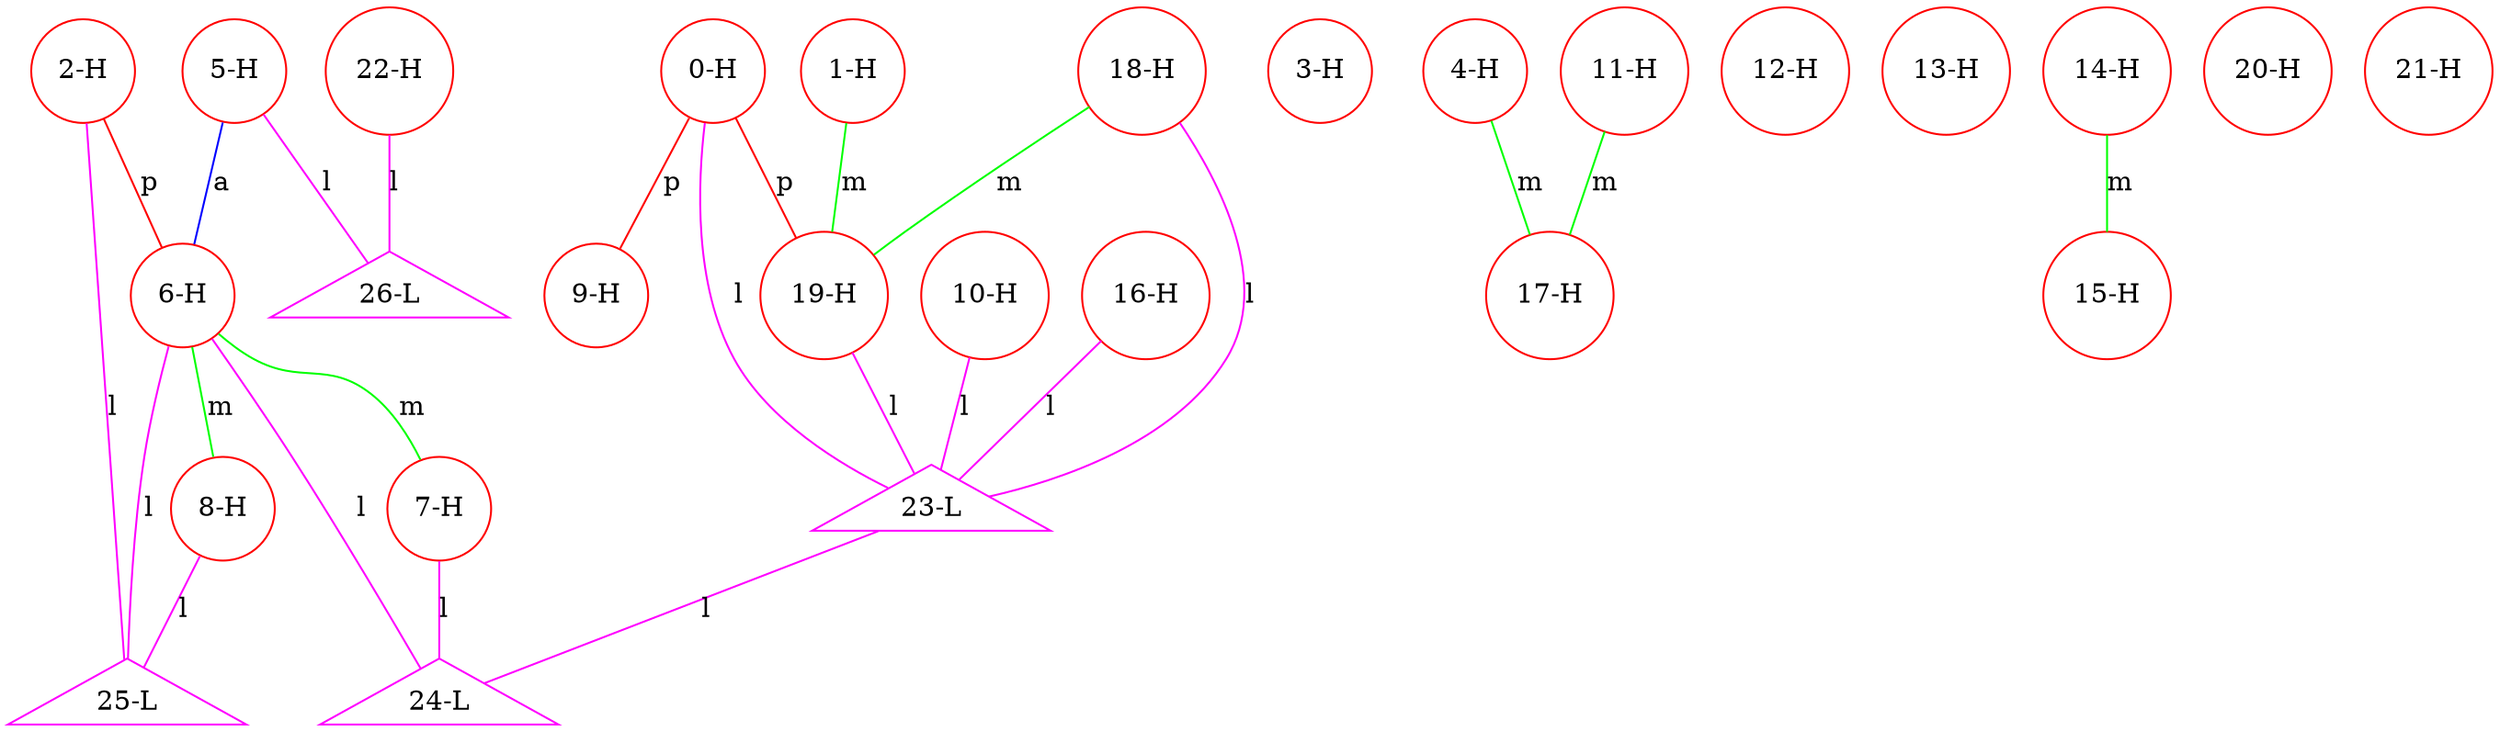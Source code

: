 graph ProteinGraph {
    0 [label="0-H" shape=circle color=red];
    1 [label="1-H" shape=circle color=red];
    2 [label="2-H" shape=circle color=red];
    3 [label="3-H" shape=circle color=red];
    4 [label="4-H" shape=circle color=red];
    5 [label="5-H" shape=circle color=red];
    6 [label="6-H" shape=circle color=red];
    7 [label="7-H" shape=circle color=red];
    8 [label="8-H" shape=circle color=red];
    9 [label="9-H" shape=circle color=red];
    10 [label="10-H" shape=circle color=red];
    11 [label="11-H" shape=circle color=red];
    12 [label="12-H" shape=circle color=red];
    13 [label="13-H" shape=circle color=red];
    14 [label="14-H" shape=circle color=red];
    15 [label="15-H" shape=circle color=red];
    16 [label="16-H" shape=circle color=red];
    17 [label="17-H" shape=circle color=red];
    18 [label="18-H" shape=circle color=red];
    19 [label="19-H" shape=circle color=red];
    20 [label="20-H" shape=circle color=red];
    21 [label="21-H" shape=circle color=red];
    22 [label="22-H" shape=circle color=red];
    23 [label="23-L" shape=triangle color=magenta];
    24 [label="24-L" shape=triangle color=magenta];
    25 [label="25-L" shape=triangle color=magenta];
    26 [label="26-L" shape=triangle color=magenta];
    0 -- 9 [label="p" color=red];
    0 -- 19 [label="p" color=red];
    0 -- 23 [label="l" color=magenta];
    1 -- 19 [label="m" color=green];
    2 -- 6 [label="p" color=red];
    2 -- 25 [label="l" color=magenta];
    4 -- 17 [label="m" color=green];
    5 -- 6 [label="a" color=blue];
    5 -- 26 [label="l" color=magenta];
    6 -- 7 [label="m" color=green];
    6 -- 8 [label="m" color=green];
    6 -- 24 [label="l" color=magenta];
    6 -- 25 [label="l" color=magenta];
    7 -- 24 [label="l" color=magenta];
    8 -- 25 [label="l" color=magenta];
    10 -- 23 [label="l" color=magenta];
    11 -- 17 [label="m" color=green];
    14 -- 15 [label="m" color=green];
    16 -- 23 [label="l" color=magenta];
    18 -- 19 [label="m" color=green];
    18 -- 23 [label="l" color=magenta];
    19 -- 23 [label="l" color=magenta];
    22 -- 26 [label="l" color=magenta];
    23 -- 24 [label="l" color=magenta];
}
